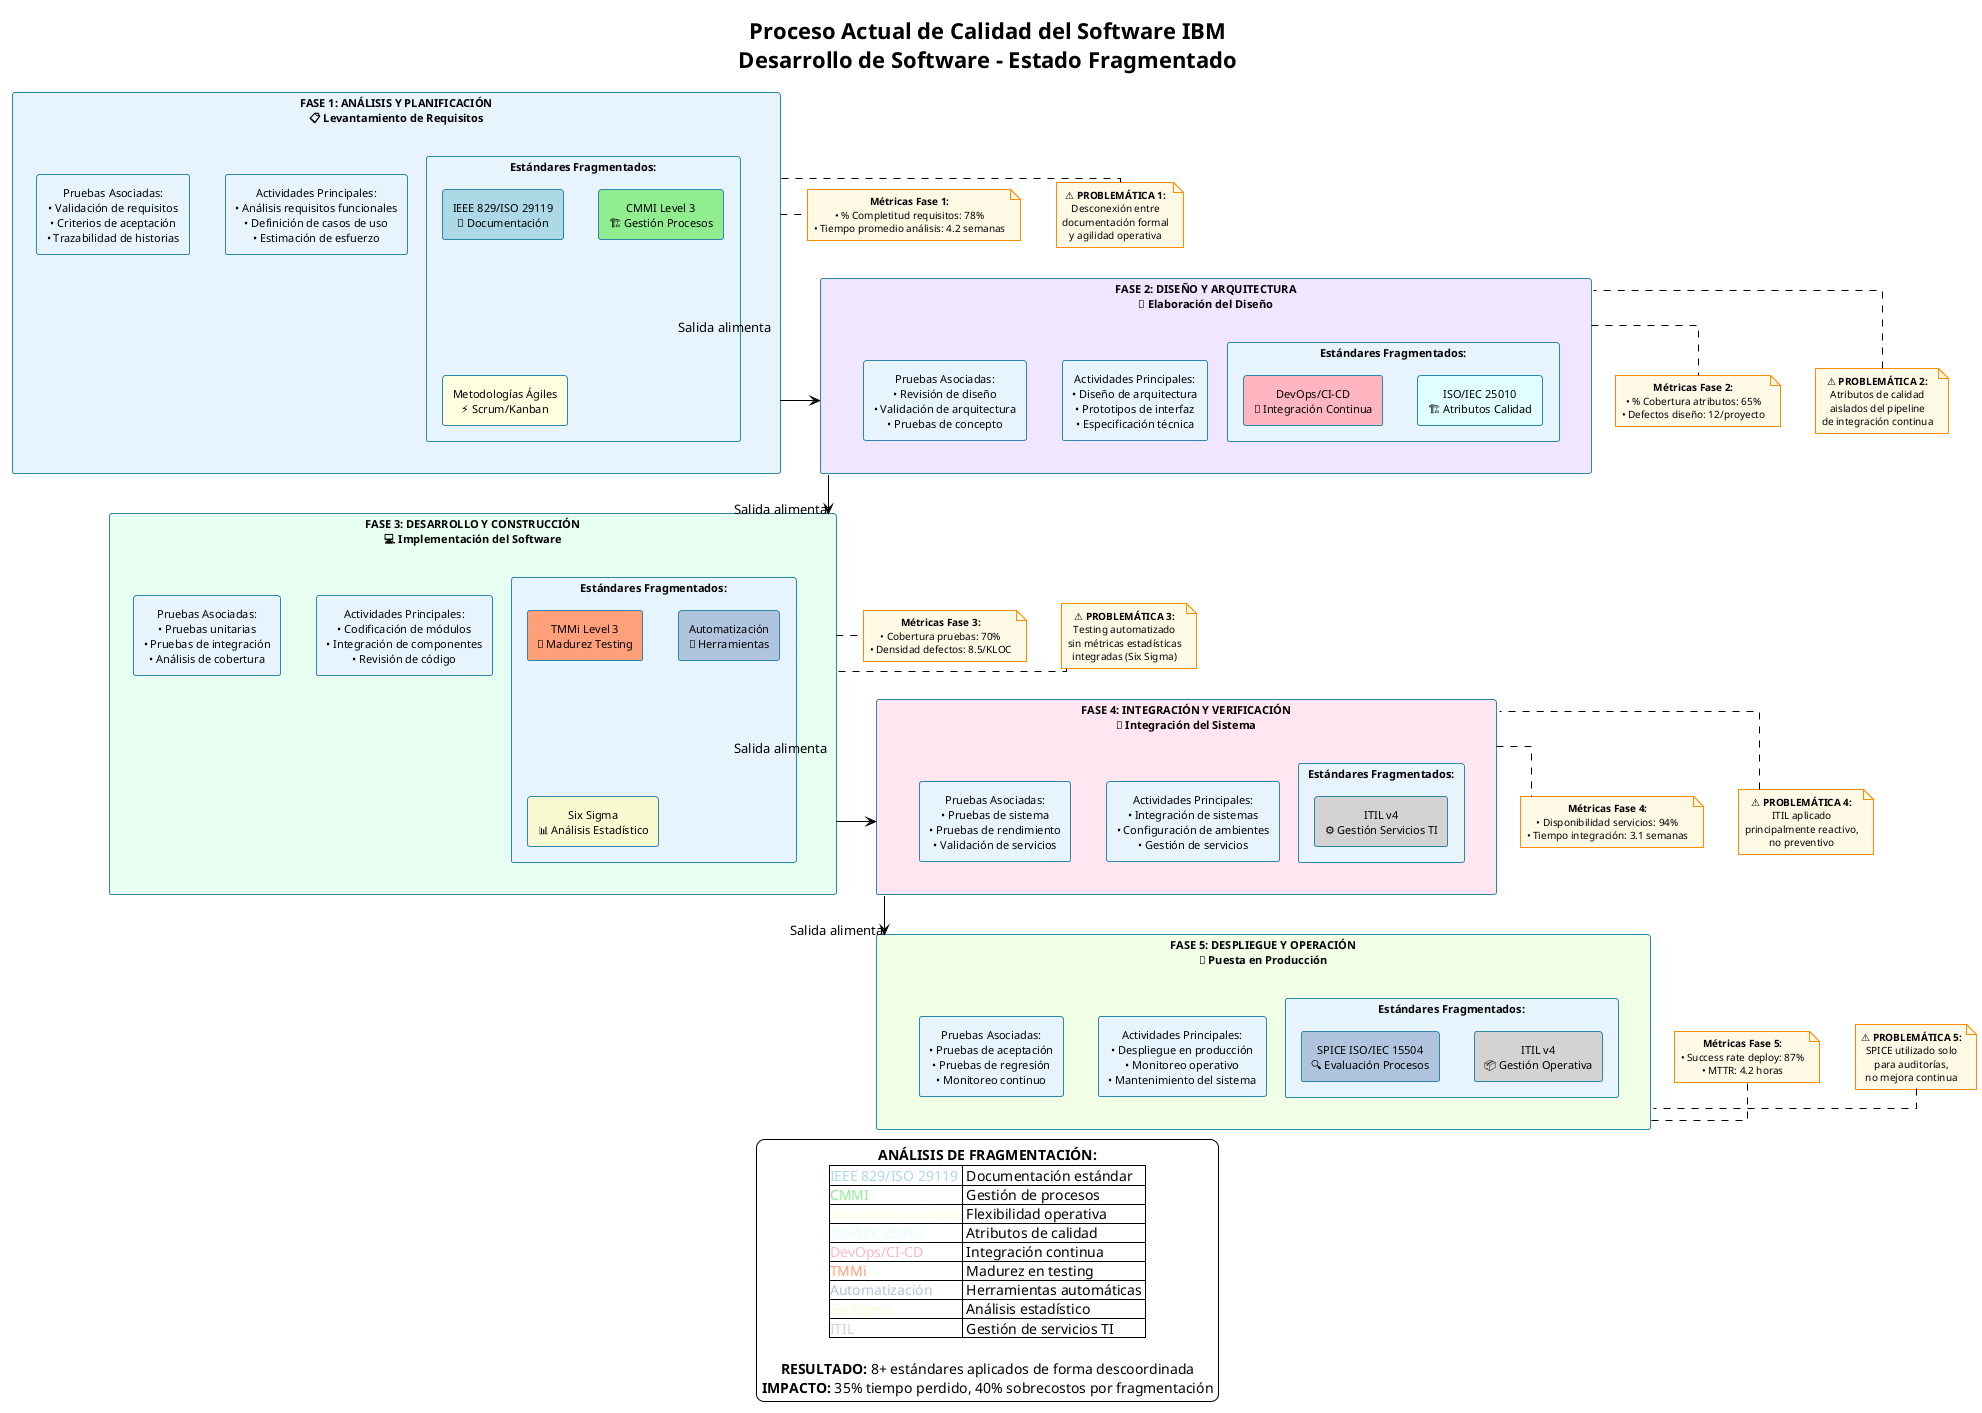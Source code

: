 @startuml Proceso_Actual_IBM_Fragmentado_Vertical
!theme plain
title Proceso Actual de Calidad del Software IBM\nDesarrollo de Software - Estado Fragmentado
skinparam backgroundColor #FFFFFF
skinparam defaultTextAlignment center
skinparam linetype ortho

' Configuración de estilos para orientación vertical
skinparam rectangle {
    BackgroundColor #E8F4FD
    BorderColor #2E86AB
    FontSize 11
}

skinparam note {
    BackgroundColor #FFF9E6
    BorderColor #FF8C00
    FontSize 10
}

' === FASE 1: ANÁLISIS Y PLANIFICACIÓN ===
rectangle "**FASE 1: ANÁLISIS Y PLANIFICACIÓN**\n📋 Levantamiento de Requisitos" as fase1 #E8F4FD {
    rectangle "Actividades Principales:\n• Análisis requisitos funcionales\n• Definición de casos de uso\n• Estimación de esfuerzo" as act1
    
    rectangle "Pruebas Asociadas:\n• Validación de requisitos\n• Criterios de aceptación\n• Trazabilidad de historias" as test1
    
    rectangle "**Estándares Fragmentados:**" as std1 {
        rectangle "IEEE 829/ISO 29119\n📄 Documentación" as ieee1 #LightBlue
        rectangle "CMMI Level 3\n🏗️ Gestión Procesos" as cmmi1 #LightGreen  
        rectangle "Metodologías Ágiles\n⚡ Scrum/Kanban" as agile1 #LightYellow
    }
}

' === FASE 2: DISEÑO Y ARQUITECTURA ===
rectangle "**FASE 2: DISEÑO Y ARQUITECTURA**\n🎨 Elaboración del Diseño" as fase2 #F0E6FF {
    rectangle "Actividades Principales:\n• Diseño de arquitectura\n• Prototipos de interfaz\n• Especificación técnica" as act2
    
    rectangle "Pruebas Asociadas:\n• Revisión de diseño\n• Validación de arquitectura\n• Pruebas de concepto" as test2
    
    rectangle "**Estándares Fragmentados:**" as std2 {
        rectangle "ISO/IEC 25010\n🏗️ Atributos Calidad" as iso2 #LightCyan
        rectangle "DevOps/CI-CD\n🚀 Integración Continua" as devops2 #LightPink
    }
}

' === FASE 3: DESARROLLO Y CONSTRUCCIÓN ===
rectangle "**FASE 3: DESARROLLO Y CONSTRUCCIÓN**\n💻 Implementación del Software" as fase3 #E6FFF0 {
    rectangle "Actividades Principales:\n• Codificación de módulos\n• Integración de componentes\n• Revisión de código" as act3
    
    rectangle "Pruebas Asociadas:\n• Pruebas unitarias\n• Pruebas de integración\n• Análisis de cobertura" as test3
    
    rectangle "**Estándares Fragmentados:**" as std3 {
        rectangle "TMMi Level 3\n🧪 Madurez Testing" as tmmi3 #LightSalmon
        rectangle "Automatización\n🤖 Herramientas" as auto3 #LightSteelBlue
        rectangle "Six Sigma\n📊 Análisis Estadístico" as sigma3 #LightGoldenRodYellow
    }
}

' === FASE 4: INTEGRACIÓN Y VERIFICACIÓN ===
rectangle "**FASE 4: INTEGRACIÓN Y VERIFICACIÓN**\n🔗 Integración del Sistema" as fase4 #FFE6F0 {
    rectangle "Actividades Principales:\n• Integración de sistemas\n• Configuración de ambientes\n• Gestión de servicios" as act4
    
    rectangle "Pruebas Asociadas:\n• Pruebas de sistema\n• Pruebas de rendimiento\n• Validación de servicios" as test4
    
    rectangle "**Estándares Fragmentados:**" as std4 {
        rectangle "ITIL v4\n⚙️ Gestión Servicios TI" as itil4 #LightGray
    }
}

' === FASE 5: DESPLIEGUE Y OPERACIÓN ===
rectangle "**FASE 5: DESPLIEGUE Y OPERACIÓN**\n🚀 Puesta en Producción" as fase5 #F0FFE6 {
    rectangle "Actividades Principales:\n• Despliegue en producción\n• Monitoreo operativo\n• Mantenimiento del sistema" as act5
    
    rectangle "Pruebas Asociadas:\n• Pruebas de aceptación\n• Pruebas de regresión\n• Monitoreo continuo" as test5
    
    rectangle "**Estándares Fragmentados:**" as std5 {
        rectangle "ITIL v4\n📦 Gestión Operativa" as itil5 #LightGray
        rectangle "SPICE ISO/IEC 15504\n🔍 Evaluación Procesos" as spice5 #LightSteelBlue
    }
}

' === RELACIONES VERTICALES ===
fase1 -down-> fase2 : "Salida alimenta"
fase2 -down-> fase3 : "Salida alimenta"
fase3 -down-> fase4 : "Salida alimenta"
fase4 -down-> fase5 : "Salida alimenta"

' === MÉTRICAS TRANSVERSALES ===
note right of fase1 : **Métricas Fase 1:**\n• % Completitud requisitos: 78%\n• Tiempo promedio análisis: 4.2 semanas
note right of fase2 : **Métricas Fase 2:**\n• % Cobertura atributos: 65%\n• Defectos diseño: 12/proyecto
note right of fase3 : **Métricas Fase 3:**\n• Cobertura pruebas: 70%\n• Densidad defectos: 8.5/KLOC
note right of fase4 : **Métricas Fase 4:**\n• Disponibilidad servicios: 94%\n• Tiempo integración: 3.1 semanas
note right of fase5 : **Métricas Fase 5:**\n• Success rate deploy: 87%\n• MTTR: 4.2 horas

' === PROBLEMÁTICAS IDENTIFICADAS ===
note left of fase1 : **⚠️ PROBLEMÁTICA 1:**\nDesconexión entre\ndocumentación formal\ny agilidad operativa
note left of fase2 : **⚠️ PROBLEMÁTICA 2:**\nAtributos de calidad\naislados del pipeline\nde integración continua
note left of fase3 : **⚠️ PROBLEMÁTICA 3:**\nTesting automatizado\nsin métricas estadísticas\nintegradas (Six Sigma)
note left of fase4 : **⚠️ PROBLEMÁTICA 4:**\nITIL aplicado\nprincipalmente reactivo,\nno preventivo
note left of fase5 : **⚠️ PROBLEMÁTICA 5:**\nSPICE utilizado solo\npara auditorías,\nno mejora continua

' === LEYENDA DE FRAGMENTACIÓN ===
legend bottom
**ANÁLISIS DE FRAGMENTACIÓN:**
|<color:#LightBlue>IEEE 829/ISO 29119</color>| Documentación estándar |
|<color:#LightGreen>CMMI</color>| Gestión de procesos |
|<color:#LightYellow>Metodologías Ágiles</color>| Flexibilidad operativa |
|<color:#LightCyan>ISO/IEC 25010</color>| Atributos de calidad |
|<color:#LightPink>DevOps/CI-CD</color>| Integración continua |
|<color:#LightSalmon>TMMi</color>| Madurez en testing |
|<color:#LightSteelBlue>Automatización</color>| Herramientas automáticas |
|<color:#LightGoldenRodYellow>Six Sigma</color>| Análisis estadístico |
|<color:#LightGray>ITIL</color>| Gestión de servicios TI |

**RESULTADO:** 8+ estándares aplicados de forma descoordinada
**IMPACTO:** 35% tiempo perdido, 40% sobrecostos por fragmentación
endlegend

@enduml

